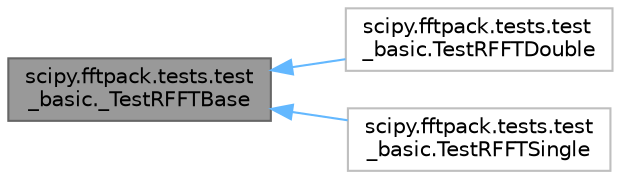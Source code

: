 digraph "scipy.fftpack.tests.test_basic._TestRFFTBase"
{
 // LATEX_PDF_SIZE
  bgcolor="transparent";
  edge [fontname=Helvetica,fontsize=10,labelfontname=Helvetica,labelfontsize=10];
  node [fontname=Helvetica,fontsize=10,shape=box,height=0.2,width=0.4];
  rankdir="LR";
  Node1 [id="Node000001",label="scipy.fftpack.tests.test\l_basic._TestRFFTBase",height=0.2,width=0.4,color="gray40", fillcolor="grey60", style="filled", fontcolor="black",tooltip=" "];
  Node1 -> Node2 [id="edge1_Node000001_Node000002",dir="back",color="steelblue1",style="solid",tooltip=" "];
  Node2 [id="Node000002",label="scipy.fftpack.tests.test\l_basic.TestRFFTDouble",height=0.2,width=0.4,color="grey75", fillcolor="white", style="filled",URL="$d7/db3/classscipy_1_1fftpack_1_1tests_1_1test__basic_1_1TestRFFTDouble.html",tooltip=" "];
  Node1 -> Node3 [id="edge2_Node000001_Node000003",dir="back",color="steelblue1",style="solid",tooltip=" "];
  Node3 [id="Node000003",label="scipy.fftpack.tests.test\l_basic.TestRFFTSingle",height=0.2,width=0.4,color="grey75", fillcolor="white", style="filled",URL="$d9/db5/classscipy_1_1fftpack_1_1tests_1_1test__basic_1_1TestRFFTSingle.html",tooltip=" "];
}
